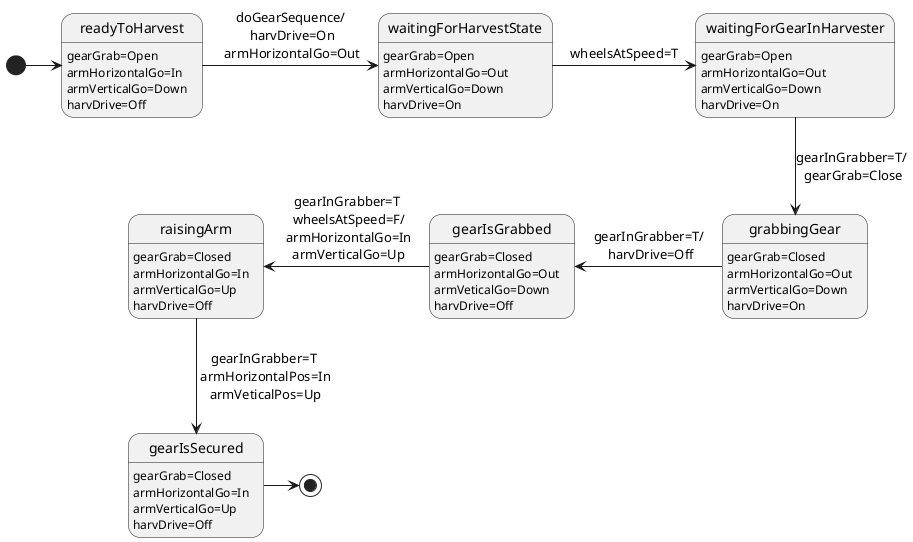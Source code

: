 @startuml

''''' states

readyToHarvest : gearGrab=Open
readyToHarvest : armHorizontalGo=In
readyToHarvest : armVerticalGo=Down
readyToHarvest : harvDrive=Off

waitingForHarvestState : gearGrab=Open
waitingForHarvestState : armHorizontalGo=Out
waitingForHarvestState : armVerticalGo=Down
waitingForHarvestState : harvDrive=On

waitingForGearInHarvester : gearGrab=Open
waitingForGearInHarvester : armHorizontalGo=Out
waitingForGearInHarvester : armVerticalGo=Down 
waitingForGearInHarvester : harvDrive=On

grabbingGear : gearGrab=Closed
grabbingGear : armHorizontalGo=Out
grabbingGear : armVerticalGo=Down 
grabbingGear : harvDrive=On

gearIsGrabbed : gearGrab=Closed
gearIsGrabbed : armHorizontalGo=Out
gearIsGrabbed : armVeticalGo=Down
gearIsGrabbed : harvDrive=Off

raisingArm : gearGrab=Closed
raisingArm : armHorizontalGo=In
raisingArm : armVerticalGo=Up
raisingArm : harvDrive=Off

gearIsSecured : gearGrab=Closed
gearIsSecured : armHorizontalGo=In
gearIsSecured : armVerticalGo=Up
gearIsSecured : harvDrive=Off

''''' transitions

[*] -right-> readyToHarvest

readyToHarvest -right-> waitingForHarvestState: doGearSequence/\n harvDrive=On\n armHorizontalGo=Out 

waitingForHarvestState -right-> waitingForGearInHarvester: wheelsAtSpeed=T

waitingForGearInHarvester -down-> grabbingGear: gearInGrabber=T/\n gearGrab=Close

grabbingGear -left-> gearIsGrabbed: gearInGrabber=T/\n harvDrive=Off

gearIsGrabbed -left-> raisingArm: gearInGrabber=T\n wheelsAtSpeed=F/\n armHorizontalGo=In\n armVerticalGo=Up

raisingArm -down-> gearIsSecured: gearInGrabber=T\n armHorizontalPos=In\n armVeticalPos=Up

gearIsSecured -right-> [*]

@enduml